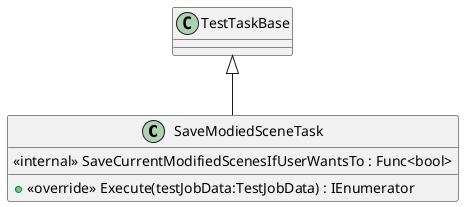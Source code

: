@startuml
class SaveModiedSceneTask {
    <<internal>> SaveCurrentModifiedScenesIfUserWantsTo : Func<bool>
    + <<override>> Execute(testJobData:TestJobData) : IEnumerator
}
TestTaskBase <|-- SaveModiedSceneTask
@enduml
